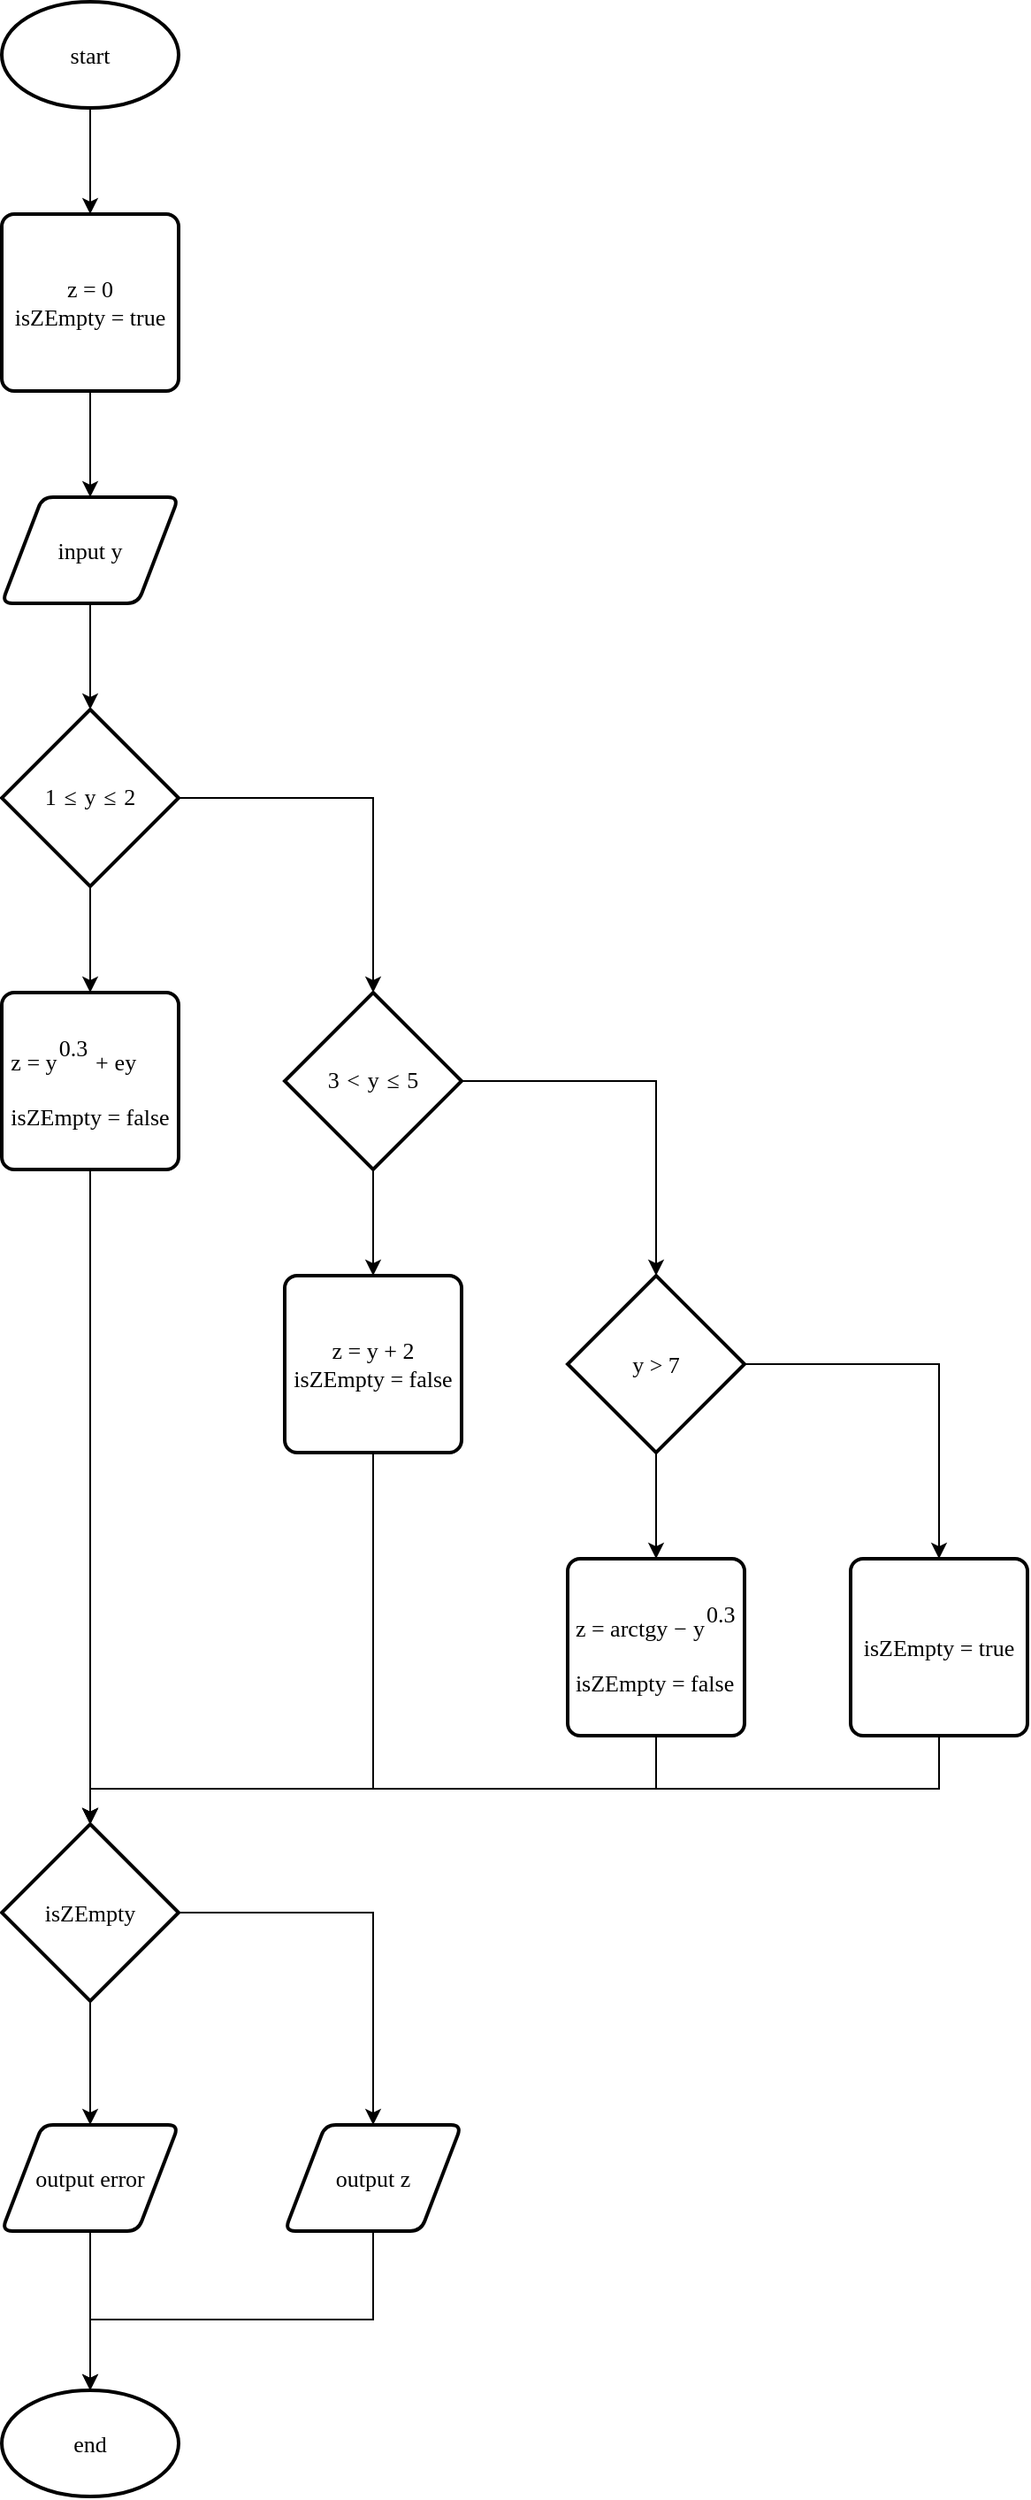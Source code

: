 <mxfile version="24.8.4">
  <diagram id="AJKAPZtUQeLT8wEPYWqs" name="Страница — 1">
    <mxGraphModel dx="1106" dy="1780" grid="1" gridSize="10" guides="1" tooltips="1" connect="1" arrows="1" fold="1" page="1" pageScale="1" pageWidth="827" pageHeight="1169" math="0" shadow="0">
      <root>
        <mxCell id="0" />
        <mxCell id="1" parent="0" />
        <mxCell id="fz7ii9irY-6l6CUnZL3E-22" value="z = 0&lt;div style=&quot;font-size: 13px;&quot;&gt;isZEmpty = true&lt;/div&gt;" style="rounded=1;whiteSpace=wrap;html=1;absoluteArcSize=1;arcSize=14;strokeWidth=2;fontFamily=Times New Roman;fontSize=13;fontColor=#000000;labelBackgroundColor=none;" parent="1" vertex="1">
          <mxGeometry x="370" y="50" width="100" height="100" as="geometry" />
        </mxCell>
        <mxCell id="fz7ii9irY-6l6CUnZL3E-1" value="start" style="strokeWidth=2;html=1;shape=mxgraph.flowchart.start_1;whiteSpace=wrap;fontFamily=Times New Roman;fontSize=13;fontColor=#000000;labelBackgroundColor=none;" parent="1" vertex="1">
          <mxGeometry x="370" y="-70" width="100" height="60" as="geometry" />
        </mxCell>
        <mxCell id="fz7ii9irY-6l6CUnZL3E-2" value="input y" style="shape=parallelogram;html=1;strokeWidth=2;perimeter=parallelogramPerimeter;whiteSpace=wrap;rounded=1;arcSize=12;size=0.23;fontFamily=Times New Roman;fontSize=13;fontColor=#000000;labelBackgroundColor=none;" parent="1" vertex="1">
          <mxGeometry x="370" y="210" width="100" height="60" as="geometry" />
        </mxCell>
        <mxCell id="fz7ii9irY-6l6CUnZL3E-3" value="&lt;span id=&quot;MJXc-Node-1480&quot; class=&quot;mjx-mn&quot; style=&quot;margin: 0px; padding: 0px; border: 0px; display: inline-block; text-align: left; font-size: 13px; text-wrap: nowrap; box-sizing: content-box !important;&quot;&gt;&lt;span class=&quot;mjx-char MJXc-TeX-main-R&quot; style=&quot;margin: 0px; padding: 0.359em 0px; border: 0px; display: block; white-space-collapse: preserve; font-size: 13px; box-sizing: content-box !important;&quot;&gt;1&lt;/span&gt;&lt;/span&gt;&lt;span id=&quot;MJXc-Node-1481&quot; class=&quot;mjx-mo&quot; style=&quot;margin: 0px; padding: 0px 0.333em; border: 0px; display: inline-block; text-align: left; font-size: 13px; text-wrap: nowrap; box-sizing: content-box !important;&quot;&gt;&lt;span class=&quot;mjx-char MJXc-TeX-main-R&quot; style=&quot;margin: 0px; padding: 0.359em 0px 0.478em; border: 0px; display: block; white-space-collapse: preserve; font-size: 13px; box-sizing: content-box !important;&quot;&gt;≤&lt;/span&gt;&lt;/span&gt;&lt;span id=&quot;MJXc-Node-1482&quot; class=&quot;mjx-mi&quot; style=&quot;margin: 0px; padding: 0px; border: 0px; display: inline-block; text-align: left; font-size: 13px; text-wrap: nowrap; box-sizing: content-box !important;&quot;&gt;&lt;span class=&quot;mjx-char MJXc-TeX-math-I&quot; style=&quot;margin: 0px; padding: 0.24em 0.006em 0.478em 0px; border: 0px; display: block; white-space-collapse: preserve; font-size: 13px; box-sizing: content-box !important;&quot;&gt;y&lt;/span&gt;&lt;/span&gt;&lt;span id=&quot;MJXc-Node-1483&quot; class=&quot;mjx-mo&quot; style=&quot;margin: 0px; padding: 0px 0.333em; border: 0px; display: inline-block; text-align: left; font-size: 13px; text-wrap: nowrap; box-sizing: content-box !important;&quot;&gt;&lt;span class=&quot;mjx-char MJXc-TeX-main-R&quot; style=&quot;margin: 0px; padding: 0.359em 0px 0.478em; border: 0px; display: block; white-space-collapse: preserve; font-size: 13px; box-sizing: content-box !important;&quot;&gt;≤&lt;/span&gt;&lt;/span&gt;&lt;span id=&quot;MJXc-Node-1484&quot; class=&quot;mjx-mn&quot; style=&quot;margin: 0px; padding: 0px; border: 0px; display: inline-block; text-align: left; font-size: 13px; text-wrap: nowrap; box-sizing: content-box !important;&quot;&gt;&lt;span class=&quot;mjx-char MJXc-TeX-main-R&quot; style=&quot;margin: 0px; padding: 0.359em 0px; border: 0px; display: block; white-space-collapse: preserve; font-size: 13px; box-sizing: content-box !important;&quot;&gt;2&lt;/span&gt;&lt;/span&gt;" style="strokeWidth=2;html=1;shape=mxgraph.flowchart.decision;whiteSpace=wrap;fontFamily=Times New Roman;fontSize=13;labelBackgroundColor=none;fontColor=#000000;" parent="1" vertex="1">
          <mxGeometry x="370" y="330" width="100" height="100" as="geometry" />
        </mxCell>
        <mxCell id="fz7ii9irY-6l6CUnZL3E-4" value="&lt;span id=&quot;MJXc-Node-1489&quot; class=&quot;mjx-mn&quot; style=&quot;margin: 0px; padding: 0px; border: 0px; display: inline-block; text-align: left; font-size: 13px; text-wrap: nowrap; box-sizing: content-box !important;&quot;&gt;&lt;span class=&quot;mjx-char MJXc-TeX-main-R&quot; style=&quot;margin: 0px; padding: 0.359em 0px; border: 0px; display: block; white-space-collapse: preserve; font-size: 13px; box-sizing: content-box !important;&quot;&gt;3&lt;/span&gt;&lt;/span&gt;&lt;span id=&quot;MJXc-Node-1490&quot; class=&quot;mjx-mo&quot; style=&quot;margin: 0px; padding: 0px 0.333em; border: 0px; display: inline-block; text-align: left; font-size: 13px; text-wrap: nowrap; box-sizing: content-box !important;&quot;&gt;&lt;span class=&quot;mjx-char MJXc-TeX-main-R&quot; style=&quot;margin: 0px; padding: 0.24em 0px 0.359em; border: 0px; display: block; white-space-collapse: preserve; font-size: 13px; box-sizing: content-box !important;&quot;&gt;&amp;lt;&lt;/span&gt;&lt;/span&gt;&lt;span id=&quot;MJXc-Node-1491&quot; class=&quot;mjx-mi&quot; style=&quot;margin: 0px; padding: 0px; border: 0px; display: inline-block; text-align: left; font-size: 13px; text-wrap: nowrap; box-sizing: content-box !important;&quot;&gt;&lt;span class=&quot;mjx-char MJXc-TeX-math-I&quot; style=&quot;margin: 0px; padding: 0.24em 0.006em 0.478em 0px; border: 0px; display: block; white-space-collapse: preserve; font-size: 13px; box-sizing: content-box !important;&quot;&gt;y&lt;/span&gt;&lt;/span&gt;&lt;span id=&quot;MJXc-Node-1492&quot; class=&quot;mjx-mo&quot; style=&quot;margin: 0px; padding: 0px 0.333em; border: 0px; display: inline-block; text-align: left; font-size: 13px; text-wrap: nowrap; box-sizing: content-box !important;&quot;&gt;&lt;span class=&quot;mjx-char MJXc-TeX-main-R&quot; style=&quot;margin: 0px; padding: 0.359em 0px 0.478em; border: 0px; display: block; white-space-collapse: preserve; font-size: 13px; box-sizing: content-box !important;&quot;&gt;≤&lt;/span&gt;&lt;/span&gt;&lt;span id=&quot;MJXc-Node-1493&quot; class=&quot;mjx-mn&quot; style=&quot;margin: 0px; padding: 0px; border: 0px; display: inline-block; text-align: left; font-size: 13px; text-wrap: nowrap; box-sizing: content-box !important;&quot;&gt;&lt;span class=&quot;mjx-char MJXc-TeX-main-R&quot; style=&quot;margin: 0px; padding: 0.359em 0px; border: 0px; display: block; white-space-collapse: preserve; font-size: 13px; box-sizing: content-box !important;&quot;&gt;5&lt;/span&gt;&lt;/span&gt;" style="strokeWidth=2;html=1;shape=mxgraph.flowchart.decision;whiteSpace=wrap;fontFamily=Times New Roman;fontSize=13;fontColor=#000000;labelBackgroundColor=none;" parent="1" vertex="1">
          <mxGeometry x="530" y="490" width="100" height="100" as="geometry" />
        </mxCell>
        <mxCell id="fz7ii9irY-6l6CUnZL3E-5" value="&lt;span id=&quot;MJXc-Node-1498&quot; class=&quot;mjx-msup&quot; style=&quot;margin: 0px; padding: 0px; border: 0px; display: inline-block; text-align: left; font-size: 13px; text-wrap: nowrap; box-sizing: content-box !important;&quot;&gt;&lt;span class=&quot;mjx-base&quot; style=&quot;margin: 0px -0.006em 0px 0px; padding: 0px; border: 0px; display: inline-block; font-size: 13px; box-sizing: content-box !important;&quot;&gt;&lt;span id=&quot;MJXc-Node-1499&quot; class=&quot;mjx-mi&quot; style=&quot;margin: 0px; padding: 0px; border: 0px; display: inline-block; font-size: 13px; box-sizing: content-box !important;&quot;&gt;&lt;span class=&quot;mjx-char MJXc-TeX-math-I&quot; style=&quot;margin: 0px; padding: 0.24em 0.006em 0.478em 0px; border: 0px; display: block; white-space-collapse: preserve; font-size: 13px; box-sizing: content-box !important;&quot;&gt;&lt;span style=&quot;white-space-collapse: collapse; margin: 0px; padding: 0px; border: 0px; display: inline-block; font-size: 13px; box-sizing: content-box !important;&quot; id=&quot;MJXc-Node-1498&quot; class=&quot;mjx-msup&quot;&gt;&lt;span style=&quot;margin: 0px -0.006em 0px 0px; padding: 0px; border: 0px; display: inline-block; font-size: 13px; box-sizing: content-box !important;&quot; class=&quot;mjx-base&quot;&gt;&lt;span style=&quot;margin: 0px; padding: 0px; border: 0px; display: inline-block; font-size: 13px; box-sizing: content-box !important;&quot; id=&quot;MJXc-Node-1499&quot; class=&quot;mjx-mi&quot;&gt;&lt;span style=&quot;margin: 0px; padding: 0.24em 0.006em 0.478em 0px; border: 0px; display: block; white-space-collapse: preserve; font-size: 13px; box-sizing: content-box !important;&quot; class=&quot;mjx-char MJXc-TeX-math-I&quot;&gt;z = y&lt;/span&gt;&lt;/span&gt;&lt;/span&gt;&lt;/span&gt;&lt;span style=&quot;white-space-collapse: collapse; margin: 0px; padding: 0px; border: 0px; display: inline-block; font-size: 13px; box-sizing: content-box !important;&quot; id=&quot;MJXc-Node-1568&quot; class=&quot;mjx-msup&quot;&gt;&lt;span style=&quot;margin: 0px; padding: 0px 0.071em 0px 0.082em; border: 0px; display: inline-block; vertical-align: 0.584em; font-size: 13px; box-sizing: content-box !important;&quot; class=&quot;mjx-sup&quot;&gt;&lt;span style=&quot;margin: 0px; padding: 0px; border: 0px; display: inline-block; font-size: 13px; box-sizing: content-box !important;&quot; id=&quot;MJXc-Node-1570&quot; class=&quot;mjx-mrow&quot;&gt;&lt;span style=&quot;margin: 0px; padding: 0px; border: 0px; display: inline-block; font-size: 13px; box-sizing: content-box !important;&quot; id=&quot;MJXc-Node-1571&quot; class=&quot;mjx-mn&quot;&gt;&lt;span style=&quot;margin: 0px; padding: 0.359em 0px; border: 0px; display: block; white-space-collapse: preserve; font-size: 13px; box-sizing: content-box !important;&quot; class=&quot;mjx-char MJXc-TeX-main-R&quot;&gt;0.3&lt;/span&gt;&lt;/span&gt;&lt;/span&gt;&lt;/span&gt;&lt;/span&gt;&lt;span style=&quot;white-space-collapse: collapse; margin: 0px; padding: 0px 0.267em; border: 0px; display: inline-block; font-size: 13px; box-sizing: content-box !important;&quot; id=&quot;MJXc-Node-1572&quot; class=&quot;mjx-mo&quot;&gt;&lt;span style=&quot;margin: 0px; padding: 0.3em 0px 0.418em; border: 0px; display: block; white-space-collapse: preserve; font-size: 13px; box-sizing: content-box !important;&quot; class=&quot;mjx-char MJXc-TeX-main-R&quot;&gt;+&lt;/span&gt;&lt;/span&gt;&lt;span style=&quot;white-space-collapse: collapse; margin: 0px; padding: 0px; border: 0px; display: inline-block; font-size: 13px; box-sizing: content-box !important;&quot; id=&quot;MJXc-Node-1573&quot; class=&quot;mjx-mi&quot;&gt;&lt;span style=&quot;margin: 0px; padding: 0.24em 0px 0.3em; border: 0px; display: block; white-space-collapse: preserve; font-size: 13px; box-sizing: content-box !important;&quot; class=&quot;mjx-char MJXc-TeX-math-I&quot;&gt;e&lt;/span&gt;&lt;/span&gt;&lt;span style=&quot;white-space-collapse: collapse; margin: 0px; padding: 0px; border: 0px; display: inline-block; font-size: 13px; box-sizing: content-box !important;&quot; id=&quot;MJXc-Node-1574&quot; class=&quot;mjx-mi&quot;&gt;&lt;span style=&quot;margin: 0px; padding: 0.24em 0.006em 0.478em 0px; border: 0px; display: block; white-space-collapse: preserve; font-size: 13px; box-sizing: content-box !important;&quot; class=&quot;mjx-char MJXc-TeX-math-I&quot;&gt;y &lt;/span&gt;&lt;/span&gt;&lt;/span&gt;&lt;span class=&quot;mjx-char MJXc-TeX-math-I&quot; style=&quot;margin: 0px; padding: 0.24em 0.006em 0.478em 0px; border: 0px; display: block; white-space-collapse: preserve; font-size: 13px; box-sizing: content-box !important;&quot;&gt;&lt;span style=&quot;text-align: center; white-space: normal; font-size: 13px;&quot;&gt;isZEmpty = false&lt;/span&gt;&lt;br style=&quot;font-size: 13px;&quot;&gt;&lt;/span&gt;&lt;/span&gt;&lt;/span&gt;&lt;/span&gt;" style="rounded=1;whiteSpace=wrap;html=1;absoluteArcSize=1;arcSize=14;strokeWidth=2;fontFamily=Times New Roman;fontSize=13;fontColor=#000000;labelBackgroundColor=none;" parent="1" vertex="1">
          <mxGeometry x="370" y="490" width="100" height="100" as="geometry" />
        </mxCell>
        <mxCell id="fz7ii9irY-6l6CUnZL3E-6" value="z = y + 2&lt;br style=&quot;font-size: 13px;&quot;&gt;&lt;div style=&quot;font-size: 13px;&quot;&gt;&lt;span style=&quot;font-size: 13px;&quot;&gt;isZEmpty&lt;/span&gt;&amp;nbsp;= false&lt;/div&gt;" style="rounded=1;whiteSpace=wrap;html=1;absoluteArcSize=1;arcSize=14;strokeWidth=2;fontFamily=Times New Roman;fontSize=13;fontColor=#000000;labelBackgroundColor=none;" parent="1" vertex="1">
          <mxGeometry x="530" y="650" width="100" height="100" as="geometry" />
        </mxCell>
        <mxCell id="fz7ii9irY-6l6CUnZL3E-7" value="y &amp;gt; 7" style="strokeWidth=2;html=1;shape=mxgraph.flowchart.decision;whiteSpace=wrap;fontFamily=Times New Roman;fontSize=13;fontColor=#000000;labelBackgroundColor=none;" parent="1" vertex="1">
          <mxGeometry x="690" y="650" width="100" height="100" as="geometry" />
        </mxCell>
        <mxCell id="fz7ii9irY-6l6CUnZL3E-8" value="&lt;span id=&quot;MJXc-Node-1685&quot; class=&quot;mjx-msup&quot; style=&quot;margin: 0px; padding: 0px; border: 0px; display: inline-block; text-align: left; font-size: 13px; text-wrap: nowrap; box-sizing: content-box !important;&quot;&gt;&lt;span class=&quot;mjx-sup&quot; style=&quot;margin: 0px; padding: 0px 0.071em 0px 0.082em; border: 0px; display: inline-block; font-size: 13px; vertical-align: 0.584em; box-sizing: content-box !important;&quot;&gt;&lt;span id=&quot;MJXc-Node-1687&quot; class=&quot;mjx-mrow&quot; style=&quot;margin: 0px; padding: 0px; border: 0px; display: inline-block; font-size: 13px; box-sizing: content-box !important;&quot;&gt;&lt;span id=&quot;MJXc-Node-1688&quot; class=&quot;mjx-mn&quot; style=&quot;margin: 0px; padding: 0px; border: 0px; display: inline-block; font-size: 13px; box-sizing: content-box !important;&quot;&gt;&lt;span class=&quot;mjx-char MJXc-TeX-main-R&quot; style=&quot;margin: 0px; padding: 0.359em 0px; border: 0px; display: block; white-space-collapse: preserve; font-size: 13px; box-sizing: content-box !important;&quot;&gt;&lt;span style=&quot;text-align: center; white-space: normal; font-size: 13px;&quot;&gt;z =&amp;nbsp;&lt;/span&gt;&lt;span style=&quot;white-space-collapse: collapse; margin: 0px; padding: 0px; border: 0px; display: inline-block; font-size: 13px; box-sizing: content-box !important;&quot; id=&quot;MJXc-Node-1678&quot; class=&quot;mjx-mi&quot;&gt;&lt;span style=&quot;margin: 0px; padding: 0.24em 0px 0.3em; border: 0px; display: block; white-space-collapse: preserve; font-size: 13px; box-sizing: content-box !important;&quot; class=&quot;mjx-char MJXc-TeX-math-I&quot;&gt;a&lt;/span&gt;&lt;/span&gt;&lt;span style=&quot;white-space-collapse: collapse; margin: 0px; padding: 0px; border: 0px; display: inline-block; font-size: 13px; box-sizing: content-box !important;&quot; id=&quot;MJXc-Node-1679&quot; class=&quot;mjx-mi&quot;&gt;&lt;span style=&quot;margin: 0px; padding: 0.24em 0px 0.3em; border: 0px; display: block; white-space-collapse: preserve; font-size: 13px; box-sizing: content-box !important;&quot; class=&quot;mjx-char MJXc-TeX-math-I&quot;&gt;r&lt;/span&gt;&lt;/span&gt;&lt;span style=&quot;white-space-collapse: collapse; margin: 0px; padding: 0px; border: 0px; display: inline-block; font-size: 13px; box-sizing: content-box !important;&quot; id=&quot;MJXc-Node-1680&quot; class=&quot;mjx-mi&quot;&gt;&lt;span style=&quot;margin: 0px; padding: 0.24em 0px 0.3em; border: 0px; display: block; white-space-collapse: preserve; font-size: 13px; box-sizing: content-box !important;&quot; class=&quot;mjx-char MJXc-TeX-math-I&quot;&gt;c&lt;/span&gt;&lt;/span&gt;&lt;span style=&quot;white-space-collapse: collapse; margin: 0px; padding: 0px; border: 0px; display: inline-block; font-size: 13px; box-sizing: content-box !important;&quot; id=&quot;MJXc-Node-1681&quot; class=&quot;mjx-mi&quot;&gt;&lt;span style=&quot;margin: 0px; padding: 0.418em 0px 0.3em; border: 0px; display: block; white-space-collapse: preserve; font-size: 13px; box-sizing: content-box !important;&quot; class=&quot;mjx-char MJXc-TeX-math-I&quot;&gt;t&lt;/span&gt;&lt;/span&gt;&lt;span style=&quot;white-space-collapse: collapse; margin: 0px; padding: 0px; border: 0px; display: inline-block; font-size: 13px; box-sizing: content-box !important;&quot; id=&quot;MJXc-Node-1682&quot; class=&quot;mjx-mi&quot;&gt;&lt;span style=&quot;margin: 0px; padding: 0.24em 0.003em 0.478em 0px; border: 0px; display: block; white-space-collapse: preserve; font-size: 13px; box-sizing: content-box !important;&quot; class=&quot;mjx-char MJXc-TeX-math-I&quot;&gt;g&lt;/span&gt;&lt;/span&gt;&lt;span style=&quot;white-space-collapse: collapse; margin: 0px; padding: 0px; border: 0px; display: inline-block; font-size: 13px; box-sizing: content-box !important;&quot; id=&quot;MJXc-Node-1683&quot; class=&quot;mjx-mi&quot;&gt;&lt;span style=&quot;margin: 0px; padding: 0.24em 0.006em 0.478em 0px; border: 0px; display: block; white-space-collapse: preserve; font-size: 13px; box-sizing: content-box !important;&quot; class=&quot;mjx-char MJXc-TeX-math-I&quot;&gt;y&lt;/span&gt;&lt;/span&gt;&lt;span style=&quot;white-space-collapse: collapse; margin: 0px; padding: 0px 0.267em; border: 0px; display: inline-block; font-size: 13px; box-sizing: content-box !important;&quot; id=&quot;MJXc-Node-1684&quot; class=&quot;mjx-mo&quot;&gt;&lt;span style=&quot;margin: 0px; padding: 0.3em 0px 0.418em; border: 0px; display: block; white-space-collapse: preserve; font-size: 13px; box-sizing: content-box !important;&quot; class=&quot;mjx-char MJXc-TeX-main-R&quot;&gt;−&lt;/span&gt;&lt;/span&gt;&lt;span style=&quot;white-space-collapse: collapse; margin: 0px; padding: 0px; border: 0px; display: inline-block; font-size: 13px; box-sizing: content-box !important;&quot; id=&quot;MJXc-Node-1685&quot; class=&quot;mjx-msup&quot;&gt;&lt;span style=&quot;margin: 0px -0.006em 0px 0px; padding: 0px; border: 0px; display: inline-block; font-size: 13px; box-sizing: content-box !important;&quot; class=&quot;mjx-base&quot;&gt;&lt;span style=&quot;margin: 0px; padding: 0px; border: 0px; display: inline-block; font-size: 13px; box-sizing: content-box !important;&quot; id=&quot;MJXc-Node-1686&quot; class=&quot;mjx-mi&quot;&gt;&lt;span style=&quot;margin: 0px; padding: 0.24em 0.006em 0.478em 0px; border: 0px; display: block; white-space-collapse: preserve; font-size: 13px; box-sizing: content-box !important;&quot; class=&quot;mjx-char MJXc-TeX-math-I&quot;&gt;y&lt;/span&gt;&lt;/span&gt;&lt;/span&gt;&lt;span style=&quot;margin: 0px; padding: 0px 0.071em 0px 0.082em; border: 0px; display: inline-block; vertical-align: 0.584em; font-size: 13px; box-sizing: content-box !important;&quot; class=&quot;mjx-sup&quot;&gt;&lt;span style=&quot;margin: 0px; padding: 0px; border: 0px; display: inline-block; font-size: 13px; box-sizing: content-box !important;&quot; id=&quot;MJXc-Node-1687&quot; class=&quot;mjx-mrow&quot;&gt;&lt;span style=&quot;margin: 0px; padding: 0px; border: 0px; display: inline-block; font-size: 13px; box-sizing: content-box !important;&quot; id=&quot;MJXc-Node-1688&quot; class=&quot;mjx-mn&quot;&gt;&lt;span style=&quot;margin: 0px; padding: 0.359em 0px; border: 0px; display: block; white-space-collapse: preserve; font-size: 13px; box-sizing: content-box !important;&quot; class=&quot;mjx-char MJXc-TeX-main-R&quot;&gt;0.3&lt;/span&gt;&lt;/span&gt;&lt;/span&gt;&lt;/span&gt;&lt;/span&gt;&lt;/span&gt;&lt;span class=&quot;mjx-char MJXc-TeX-main-R&quot; style=&quot;margin: 0px; padding: 0.359em 0px; border: 0px; display: block; white-space-collapse: preserve; font-size: 13px; box-sizing: content-box !important;&quot;&gt;&lt;span style=&quot;text-align: center; white-space: normal; font-size: 13px;&quot;&gt;isZEmpty = false&lt;/span&gt;&lt;br style=&quot;font-size: 13px;&quot;&gt;&lt;/span&gt;&lt;/span&gt;&lt;/span&gt;&lt;/span&gt;&lt;/span&gt;" style="rounded=1;whiteSpace=wrap;html=1;absoluteArcSize=1;arcSize=14;strokeWidth=2;fontFamily=Times New Roman;fontSize=13;fontColor=#000000;labelBackgroundColor=none;" parent="1" vertex="1">
          <mxGeometry x="690" y="810" width="100" height="100" as="geometry" />
        </mxCell>
        <mxCell id="fz7ii9irY-6l6CUnZL3E-12" value="" style="endArrow=classic;html=1;rounded=0;exitX=0.5;exitY=1;exitDx=0;exitDy=0;entryX=0.5;entryY=0;entryDx=0;entryDy=0;entryPerimeter=0;fontFamily=Times New Roman;fontSize=13;fontColor=#000000;labelBackgroundColor=none;" parent="1" source="fz7ii9irY-6l6CUnZL3E-2" target="fz7ii9irY-6l6CUnZL3E-3" edge="1">
          <mxGeometry width="50" height="50" relative="1" as="geometry">
            <mxPoint x="630" y="360" as="sourcePoint" />
            <mxPoint x="680" y="310" as="targetPoint" />
          </mxGeometry>
        </mxCell>
        <mxCell id="fz7ii9irY-6l6CUnZL3E-13" value="" style="endArrow=classic;html=1;rounded=0;exitX=0.5;exitY=1;exitDx=0;exitDy=0;exitPerimeter=0;entryX=0.5;entryY=0;entryDx=0;entryDy=0;fontFamily=Times New Roman;fontSize=13;fontColor=#000000;labelBackgroundColor=none;" parent="1" source="fz7ii9irY-6l6CUnZL3E-3" target="fz7ii9irY-6l6CUnZL3E-5" edge="1">
          <mxGeometry width="50" height="50" relative="1" as="geometry">
            <mxPoint x="630" y="360" as="sourcePoint" />
            <mxPoint x="680" y="310" as="targetPoint" />
          </mxGeometry>
        </mxCell>
        <mxCell id="fz7ii9irY-6l6CUnZL3E-14" value="" style="endArrow=classic;html=1;rounded=0;exitX=1;exitY=0.5;exitDx=0;exitDy=0;exitPerimeter=0;entryX=0.5;entryY=0;entryDx=0;entryDy=0;entryPerimeter=0;fontFamily=Times New Roman;fontSize=13;fontColor=#000000;labelBackgroundColor=none;" parent="1" source="fz7ii9irY-6l6CUnZL3E-3" target="fz7ii9irY-6l6CUnZL3E-4" edge="1">
          <mxGeometry width="50" height="50" relative="1" as="geometry">
            <mxPoint x="630" y="360" as="sourcePoint" />
            <mxPoint x="680" y="310" as="targetPoint" />
            <Array as="points">
              <mxPoint x="580" y="380" />
            </Array>
          </mxGeometry>
        </mxCell>
        <mxCell id="fz7ii9irY-6l6CUnZL3E-15" value="" style="endArrow=classic;html=1;rounded=0;exitX=1;exitY=0.5;exitDx=0;exitDy=0;exitPerimeter=0;entryX=0.5;entryY=0;entryDx=0;entryDy=0;entryPerimeter=0;fontFamily=Times New Roman;fontSize=13;fontColor=#000000;labelBackgroundColor=none;" parent="1" source="fz7ii9irY-6l6CUnZL3E-4" target="fz7ii9irY-6l6CUnZL3E-7" edge="1">
          <mxGeometry width="50" height="50" relative="1" as="geometry">
            <mxPoint x="630" y="680" as="sourcePoint" />
            <mxPoint x="680" y="630" as="targetPoint" />
            <Array as="points">
              <mxPoint x="740" y="540" />
            </Array>
          </mxGeometry>
        </mxCell>
        <mxCell id="fz7ii9irY-6l6CUnZL3E-16" value="" style="endArrow=classic;html=1;rounded=0;exitX=0.5;exitY=1;exitDx=0;exitDy=0;exitPerimeter=0;entryX=0.5;entryY=0;entryDx=0;entryDy=0;fontFamily=Times New Roman;fontSize=13;fontColor=#000000;labelBackgroundColor=none;" parent="1" source="fz7ii9irY-6l6CUnZL3E-4" target="fz7ii9irY-6l6CUnZL3E-6" edge="1">
          <mxGeometry width="50" height="50" relative="1" as="geometry">
            <mxPoint x="630" y="680" as="sourcePoint" />
            <mxPoint x="680" y="630" as="targetPoint" />
          </mxGeometry>
        </mxCell>
        <mxCell id="fz7ii9irY-6l6CUnZL3E-17" value="" style="endArrow=classic;html=1;rounded=0;exitX=0.5;exitY=1;exitDx=0;exitDy=0;exitPerimeter=0;entryX=0.5;entryY=0;entryDx=0;entryDy=0;fontFamily=Times New Roman;fontSize=13;fontColor=#000000;labelBackgroundColor=none;" parent="1" source="fz7ii9irY-6l6CUnZL3E-7" target="fz7ii9irY-6l6CUnZL3E-8" edge="1">
          <mxGeometry width="50" height="50" relative="1" as="geometry">
            <mxPoint x="630" y="680" as="sourcePoint" />
            <mxPoint x="680" y="630" as="targetPoint" />
          </mxGeometry>
        </mxCell>
        <mxCell id="fz7ii9irY-6l6CUnZL3E-18" value="" style="endArrow=classic;html=1;rounded=0;exitX=0.5;exitY=1;exitDx=0;exitDy=0;entryX=0.5;entryY=0;entryDx=0;entryDy=0;fontFamily=Times New Roman;fontSize=13;fontColor=#000000;labelBackgroundColor=none;entryPerimeter=0;" parent="1" source="fz7ii9irY-6l6CUnZL3E-5" target="MVUHYXEtnSi27oieUUZR-4" edge="1">
          <mxGeometry width="50" height="50" relative="1" as="geometry">
            <mxPoint x="630" y="750" as="sourcePoint" />
            <mxPoint x="420" y="970" as="targetPoint" />
          </mxGeometry>
        </mxCell>
        <mxCell id="fz7ii9irY-6l6CUnZL3E-19" value="" style="endArrow=classic;html=1;rounded=0;exitX=0.5;exitY=1;exitDx=0;exitDy=0;entryX=0.5;entryY=0;entryDx=0;entryDy=0;fontFamily=Times New Roman;fontSize=13;fontColor=#000000;labelBackgroundColor=none;entryPerimeter=0;" parent="1" source="fz7ii9irY-6l6CUnZL3E-6" target="MVUHYXEtnSi27oieUUZR-4" edge="1">
          <mxGeometry width="50" height="50" relative="1" as="geometry">
            <mxPoint x="630" y="750" as="sourcePoint" />
            <mxPoint x="420" y="970" as="targetPoint" />
            <Array as="points">
              <mxPoint x="580" y="940" />
              <mxPoint x="420" y="940" />
            </Array>
          </mxGeometry>
        </mxCell>
        <mxCell id="fz7ii9irY-6l6CUnZL3E-20" value="" style="endArrow=classic;html=1;rounded=0;exitX=0.5;exitY=1;exitDx=0;exitDy=0;entryX=0.5;entryY=0;entryDx=0;entryDy=0;fontFamily=Times New Roman;fontSize=13;fontColor=#000000;labelBackgroundColor=none;entryPerimeter=0;" parent="1" source="fz7ii9irY-6l6CUnZL3E-8" target="MVUHYXEtnSi27oieUUZR-4" edge="1">
          <mxGeometry width="50" height="50" relative="1" as="geometry">
            <mxPoint x="630" y="750" as="sourcePoint" />
            <mxPoint x="420" y="970" as="targetPoint" />
            <Array as="points">
              <mxPoint x="740" y="940" />
              <mxPoint x="420" y="940" />
            </Array>
          </mxGeometry>
        </mxCell>
        <mxCell id="fz7ii9irY-6l6CUnZL3E-23" value="" style="endArrow=classic;html=1;rounded=0;exitX=0.5;exitY=1;exitDx=0;exitDy=0;exitPerimeter=0;entryX=0.5;entryY=0;entryDx=0;entryDy=0;fontFamily=Times New Roman;fontSize=13;fontColor=#000000;labelBackgroundColor=none;" parent="1" source="fz7ii9irY-6l6CUnZL3E-1" target="fz7ii9irY-6l6CUnZL3E-22" edge="1">
          <mxGeometry width="50" height="50" relative="1" as="geometry">
            <mxPoint x="630" y="240" as="sourcePoint" />
            <mxPoint x="680" y="190" as="targetPoint" />
          </mxGeometry>
        </mxCell>
        <mxCell id="fz7ii9irY-6l6CUnZL3E-24" value="" style="endArrow=classic;html=1;rounded=0;exitX=0.5;exitY=1;exitDx=0;exitDy=0;entryX=0.5;entryY=0;entryDx=0;entryDy=0;fontFamily=Times New Roman;fontSize=13;fontColor=#000000;labelBackgroundColor=none;" parent="1" source="fz7ii9irY-6l6CUnZL3E-22" target="fz7ii9irY-6l6CUnZL3E-2" edge="1">
          <mxGeometry width="50" height="50" relative="1" as="geometry">
            <mxPoint x="630" y="240" as="sourcePoint" />
            <mxPoint x="680" y="190" as="targetPoint" />
          </mxGeometry>
        </mxCell>
        <mxCell id="MVUHYXEtnSi27oieUUZR-1" value="isZEmpty = true" style="rounded=1;whiteSpace=wrap;html=1;absoluteArcSize=1;arcSize=14;strokeWidth=2;fontFamily=Times New Roman;fontSize=13;fontColor=#000000;labelBackgroundColor=none;" parent="1" vertex="1">
          <mxGeometry x="850" y="810" width="100" height="100" as="geometry" />
        </mxCell>
        <mxCell id="MVUHYXEtnSi27oieUUZR-2" value="" style="endArrow=classic;html=1;rounded=0;exitX=1;exitY=0.5;exitDx=0;exitDy=0;exitPerimeter=0;entryX=0.5;entryY=0;entryDx=0;entryDy=0;fontFamily=Times New Roman;fontSize=13;fontColor=#000000;labelBackgroundColor=none;" parent="1" source="fz7ii9irY-6l6CUnZL3E-7" target="MVUHYXEtnSi27oieUUZR-1" edge="1">
          <mxGeometry width="50" height="50" relative="1" as="geometry">
            <mxPoint x="750" y="760" as="sourcePoint" />
            <mxPoint x="750" y="820" as="targetPoint" />
            <Array as="points">
              <mxPoint x="900" y="700" />
            </Array>
          </mxGeometry>
        </mxCell>
        <mxCell id="MVUHYXEtnSi27oieUUZR-3" value="" style="endArrow=classic;html=1;rounded=0;exitX=0.5;exitY=1;exitDx=0;exitDy=0;entryX=0.5;entryY=0;entryDx=0;entryDy=0;fontFamily=Times New Roman;fontSize=13;fontColor=#000000;labelBackgroundColor=none;entryPerimeter=0;" parent="1" source="MVUHYXEtnSi27oieUUZR-1" target="MVUHYXEtnSi27oieUUZR-4" edge="1">
          <mxGeometry width="50" height="50" relative="1" as="geometry">
            <mxPoint x="870" y="930" as="sourcePoint" />
            <mxPoint x="420" y="970" as="targetPoint" />
            <Array as="points">
              <mxPoint x="900" y="940" />
              <mxPoint x="420" y="940" />
            </Array>
          </mxGeometry>
        </mxCell>
        <mxCell id="MVUHYXEtnSi27oieUUZR-4" value="&lt;span style=&quot;font-size: 13px;&quot;&gt;isZEmpty&lt;/span&gt;" style="strokeWidth=2;html=1;shape=mxgraph.flowchart.decision;whiteSpace=wrap;fontFamily=Times New Roman;fontSize=13;labelBackgroundColor=none;" parent="1" vertex="1">
          <mxGeometry x="370" y="960" width="100" height="100" as="geometry" />
        </mxCell>
        <mxCell id="MVUHYXEtnSi27oieUUZR-5" value="" style="endArrow=classic;html=1;rounded=0;exitX=0.5;exitY=1;exitDx=0;exitDy=0;exitPerimeter=0;entryX=0.5;entryY=0;entryDx=0;entryDy=0;fontFamily=Times New Roman;fontSize=13;labelBackgroundColor=none;" parent="1" source="MVUHYXEtnSi27oieUUZR-4" target="MVUHYXEtnSi27oieUUZR-10" edge="1">
          <mxGeometry width="50" height="50" relative="1" as="geometry">
            <mxPoint x="710" y="1120" as="sourcePoint" />
            <mxPoint x="420" y="1120" as="targetPoint" />
          </mxGeometry>
        </mxCell>
        <mxCell id="MVUHYXEtnSi27oieUUZR-6" value="output z" style="shape=parallelogram;html=1;strokeWidth=2;perimeter=parallelogramPerimeter;whiteSpace=wrap;rounded=1;arcSize=12;size=0.23;fontFamily=Times New Roman;fontSize=13;fontColor=#000000;labelBackgroundColor=none;" parent="1" vertex="1">
          <mxGeometry x="530" y="1130" width="100" height="60" as="geometry" />
        </mxCell>
        <mxCell id="MVUHYXEtnSi27oieUUZR-7" value="end" style="strokeWidth=2;html=1;shape=mxgraph.flowchart.start_1;whiteSpace=wrap;fontFamily=Times New Roman;fontSize=13;fontColor=#000000;labelBackgroundColor=none;" parent="1" vertex="1">
          <mxGeometry x="370" y="1280" width="100" height="60" as="geometry" />
        </mxCell>
        <mxCell id="MVUHYXEtnSi27oieUUZR-8" value="" style="endArrow=classic;html=1;rounded=0;exitX=0.5;exitY=1;exitDx=0;exitDy=0;entryX=0.5;entryY=0;entryDx=0;entryDy=0;entryPerimeter=0;fontFamily=Times New Roman;fontSize=13;fontColor=#000000;labelBackgroundColor=none;" parent="1" source="MVUHYXEtnSi27oieUUZR-6" target="MVUHYXEtnSi27oieUUZR-7" edge="1">
          <mxGeometry width="50" height="50" relative="1" as="geometry">
            <mxPoint x="630" y="1160" as="sourcePoint" />
            <mxPoint x="680" y="1110" as="targetPoint" />
            <Array as="points">
              <mxPoint x="580" y="1240" />
              <mxPoint x="420" y="1240" />
            </Array>
          </mxGeometry>
        </mxCell>
        <mxCell id="MVUHYXEtnSi27oieUUZR-9" value="" style="endArrow=classic;html=1;rounded=0;exitX=1;exitY=0.5;exitDx=0;exitDy=0;exitPerimeter=0;entryX=0.5;entryY=0;entryDx=0;entryDy=0;fontFamily=Times New Roman;fontSize=13;labelBackgroundColor=none;" parent="1" source="MVUHYXEtnSi27oieUUZR-4" target="MVUHYXEtnSi27oieUUZR-6" edge="1">
          <mxGeometry width="50" height="50" relative="1" as="geometry">
            <mxPoint x="430" y="1070" as="sourcePoint" />
            <mxPoint x="580" y="1050" as="targetPoint" />
            <Array as="points">
              <mxPoint x="580" y="1010" />
            </Array>
          </mxGeometry>
        </mxCell>
        <mxCell id="MVUHYXEtnSi27oieUUZR-10" value="output error" style="shape=parallelogram;html=1;strokeWidth=2;perimeter=parallelogramPerimeter;whiteSpace=wrap;rounded=1;arcSize=12;size=0.23;fontFamily=Times New Roman;fontSize=13;fontColor=#000000;labelBackgroundColor=none;" parent="1" vertex="1">
          <mxGeometry x="370" y="1130" width="100" height="60" as="geometry" />
        </mxCell>
        <mxCell id="MVUHYXEtnSi27oieUUZR-11" value="" style="endArrow=classic;html=1;rounded=0;exitX=0.5;exitY=1;exitDx=0;exitDy=0;entryX=0.5;entryY=0;entryDx=0;entryDy=0;entryPerimeter=0;fontFamily=Times New Roman;fontSize=13;labelBackgroundColor=none;" parent="1" source="MVUHYXEtnSi27oieUUZR-10" target="MVUHYXEtnSi27oieUUZR-7" edge="1">
          <mxGeometry width="50" height="50" relative="1" as="geometry">
            <mxPoint x="710" y="1120" as="sourcePoint" />
            <mxPoint x="760" y="1070" as="targetPoint" />
          </mxGeometry>
        </mxCell>
      </root>
    </mxGraphModel>
  </diagram>
</mxfile>
